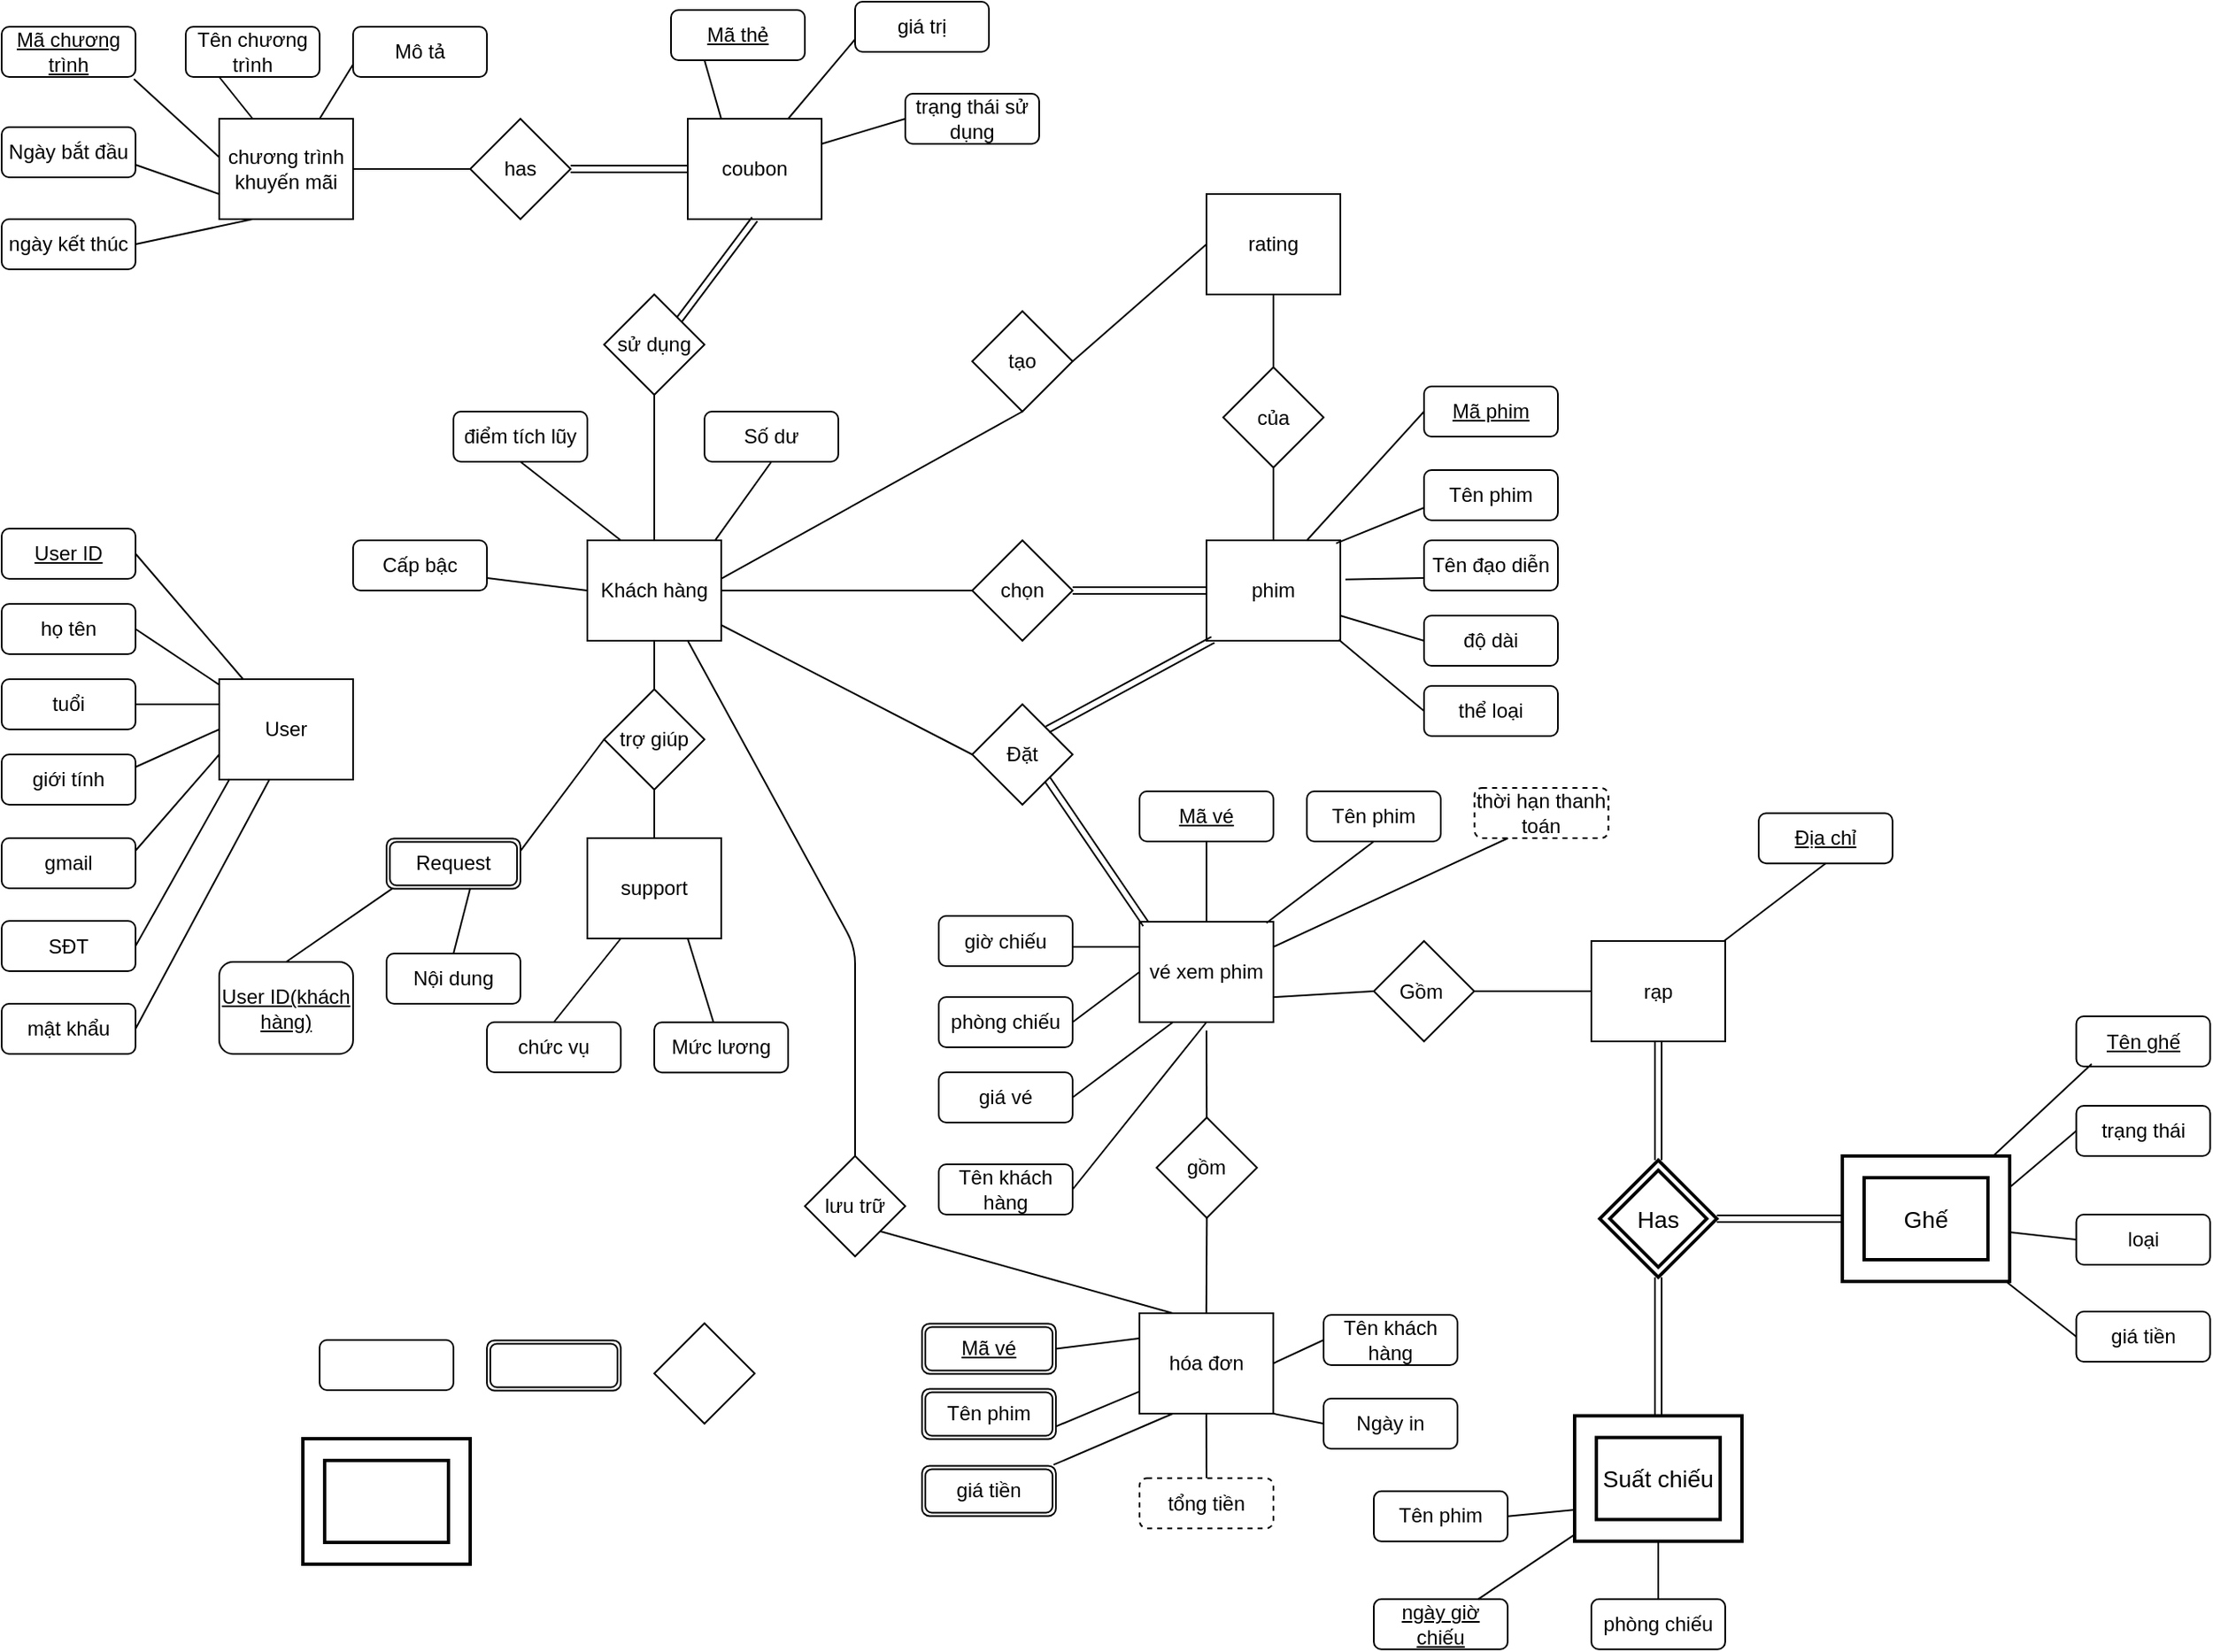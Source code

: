 <mxfile version="10.5.9" type="github"><diagram id="g4sxBqcRWe43IGn1MyrD" name="Page-1"><mxGraphModel dx="1837" dy="1751" grid="1" gridSize="10" guides="1" tooltips="1" connect="1" arrows="1" fold="1" page="1" pageScale="1" pageWidth="827" pageHeight="1169" math="0" shadow="0"><root><mxCell id="0"/><mxCell id="1" parent="0"/><mxCell id="ccv0h-gCw2f3THurjpPd-1" value="Khách hàng" style="rounded=0;whiteSpace=wrap;html=1;" vertex="1" parent="1"><mxGeometry x="190" y="137" width="80" height="60" as="geometry"/></mxCell><mxCell id="ccv0h-gCw2f3THurjpPd-2" value="vé xem phim" style="rounded=0;whiteSpace=wrap;html=1;" vertex="1" parent="1"><mxGeometry x="520" y="365" width="80" height="60" as="geometry"/></mxCell><mxCell id="ccv0h-gCw2f3THurjpPd-3" value="support" style="rounded=0;whiteSpace=wrap;html=1;" vertex="1" parent="1"><mxGeometry x="190" y="315" width="80" height="60" as="geometry"/></mxCell><mxCell id="ccv0h-gCw2f3THurjpPd-4" value="rạp" style="rounded=0;whiteSpace=wrap;html=1;" vertex="1" parent="1"><mxGeometry x="790" y="376.5" width="80" height="60" as="geometry"/></mxCell><mxCell id="ccv0h-gCw2f3THurjpPd-5" value="chương trình khuyến mãi" style="rounded=0;whiteSpace=wrap;html=1;" vertex="1" parent="1"><mxGeometry x="-30" y="-115" width="80" height="60" as="geometry"/></mxCell><mxCell id="ccv0h-gCw2f3THurjpPd-6" value="coubon" style="rounded=0;whiteSpace=wrap;html=1;" vertex="1" parent="1"><mxGeometry x="250" y="-115" width="80" height="60" as="geometry"/></mxCell><mxCell id="ccv0h-gCw2f3THurjpPd-7" value="User" style="rounded=0;whiteSpace=wrap;html=1;" vertex="1" parent="1"><mxGeometry x="-30" y="220" width="80" height="60" as="geometry"/></mxCell><mxCell id="ccv0h-gCw2f3THurjpPd-8" value="rating" style="rounded=0;whiteSpace=wrap;html=1;" vertex="1" parent="1"><mxGeometry x="560" y="-70" width="80" height="60" as="geometry"/></mxCell><mxCell id="ccv0h-gCw2f3THurjpPd-9" value="hóa đơn" style="rounded=0;whiteSpace=wrap;html=1;" vertex="1" parent="1"><mxGeometry x="519.9" y="599" width="80" height="60" as="geometry"/></mxCell><mxCell id="ccv0h-gCw2f3THurjpPd-10" value="phim" style="rounded=0;whiteSpace=wrap;html=1;" vertex="1" parent="1"><mxGeometry x="560" y="137" width="80" height="60" as="geometry"/></mxCell><mxCell id="ccv0h-gCw2f3THurjpPd-11" value="&lt;u&gt;User ID&lt;/u&gt;" style="rounded=1;whiteSpace=wrap;html=1;" vertex="1" parent="1"><mxGeometry x="-160" y="130" width="80" height="30" as="geometry"/></mxCell><mxCell id="ccv0h-gCw2f3THurjpPd-12" value="họ tên" style="rounded=1;whiteSpace=wrap;html=1;" vertex="1" parent="1"><mxGeometry x="-160" y="175" width="80" height="30" as="geometry"/></mxCell><mxCell id="ccv0h-gCw2f3THurjpPd-13" value="tuổi" style="rounded=1;whiteSpace=wrap;html=1;" vertex="1" parent="1"><mxGeometry x="-160" y="220" width="80" height="30" as="geometry"/></mxCell><mxCell id="ccv0h-gCw2f3THurjpPd-14" value="giới tính" style="rounded=1;whiteSpace=wrap;html=1;" vertex="1" parent="1"><mxGeometry x="-160" y="265" width="80" height="30" as="geometry"/></mxCell><mxCell id="ccv0h-gCw2f3THurjpPd-15" value="gmail" style="rounded=1;whiteSpace=wrap;html=1;" vertex="1" parent="1"><mxGeometry x="-160" y="315" width="80" height="30" as="geometry"/></mxCell><mxCell id="ccv0h-gCw2f3THurjpPd-16" value="SĐT" style="rounded=1;whiteSpace=wrap;html=1;" vertex="1" parent="1"><mxGeometry x="-160" y="364.5" width="80" height="30" as="geometry"/></mxCell><mxCell id="ccv0h-gCw2f3THurjpPd-17" value="mật khẩu" style="rounded=1;whiteSpace=wrap;html=1;" vertex="1" parent="1"><mxGeometry x="-160" y="414" width="80" height="30" as="geometry"/></mxCell><mxCell id="ccv0h-gCw2f3THurjpPd-18" value="Số dư" style="rounded=1;whiteSpace=wrap;html=1;" vertex="1" parent="1"><mxGeometry x="260" y="60" width="80" height="30" as="geometry"/></mxCell><mxCell id="ccv0h-gCw2f3THurjpPd-19" value="Cấp bậc" style="rounded=1;whiteSpace=wrap;html=1;" vertex="1" parent="1"><mxGeometry x="50" y="137" width="80" height="30" as="geometry"/></mxCell><mxCell id="ccv0h-gCw2f3THurjpPd-20" value="điểm tích lũy" style="rounded=1;whiteSpace=wrap;html=1;" vertex="1" parent="1"><mxGeometry x="110" y="60" width="80" height="30" as="geometry"/></mxCell><mxCell id="ccv0h-gCw2f3THurjpPd-21" value="" style="endArrow=none;html=1;exitX=1;exitY=0.5;exitDx=0;exitDy=0;" edge="1" parent="1" source="ccv0h-gCw2f3THurjpPd-11" target="ccv0h-gCw2f3THurjpPd-7"><mxGeometry width="50" height="50" relative="1" as="geometry"><mxPoint x="20" y="190" as="sourcePoint"/><mxPoint x="70" y="140" as="targetPoint"/></mxGeometry></mxCell><mxCell id="ccv0h-gCw2f3THurjpPd-22" value="" style="endArrow=none;html=1;exitX=1;exitY=0.5;exitDx=0;exitDy=0;" edge="1" parent="1" source="ccv0h-gCw2f3THurjpPd-12" target="ccv0h-gCw2f3THurjpPd-7"><mxGeometry width="50" height="50" relative="1" as="geometry"><mxPoint x="30" y="200" as="sourcePoint"/><mxPoint x="80" y="150" as="targetPoint"/></mxGeometry></mxCell><mxCell id="ccv0h-gCw2f3THurjpPd-23" value="" style="endArrow=none;html=1;exitX=1;exitY=0.5;exitDx=0;exitDy=0;entryX=0;entryY=0.25;entryDx=0;entryDy=0;" edge="1" parent="1" source="ccv0h-gCw2f3THurjpPd-13" target="ccv0h-gCw2f3THurjpPd-7"><mxGeometry width="50" height="50" relative="1" as="geometry"><mxPoint x="40" y="210" as="sourcePoint"/><mxPoint x="90" y="160" as="targetPoint"/></mxGeometry></mxCell><mxCell id="ccv0h-gCw2f3THurjpPd-24" value="" style="endArrow=none;html=1;exitX=1;exitY=0.25;exitDx=0;exitDy=0;entryX=0;entryY=0.5;entryDx=0;entryDy=0;" edge="1" parent="1" source="ccv0h-gCw2f3THurjpPd-14" target="ccv0h-gCw2f3THurjpPd-7"><mxGeometry width="50" height="50" relative="1" as="geometry"><mxPoint x="50" y="220" as="sourcePoint"/><mxPoint x="100" y="170" as="targetPoint"/></mxGeometry></mxCell><mxCell id="ccv0h-gCw2f3THurjpPd-27" value="" style="endArrow=none;html=1;exitX=1;exitY=0.25;exitDx=0;exitDy=0;entryX=0;entryY=0.75;entryDx=0;entryDy=0;" edge="1" parent="1" source="ccv0h-gCw2f3THurjpPd-15" target="ccv0h-gCw2f3THurjpPd-7"><mxGeometry width="50" height="50" relative="1" as="geometry"><mxPoint x="60" y="230" as="sourcePoint"/><mxPoint x="110" y="180" as="targetPoint"/></mxGeometry></mxCell><mxCell id="ccv0h-gCw2f3THurjpPd-28" value="" style="endArrow=none;html=1;exitX=1;exitY=0.5;exitDx=0;exitDy=0;entryX=0.078;entryY=0.993;entryDx=0;entryDy=0;entryPerimeter=0;" edge="1" parent="1" source="ccv0h-gCw2f3THurjpPd-16" target="ccv0h-gCw2f3THurjpPd-7"><mxGeometry width="50" height="50" relative="1" as="geometry"><mxPoint x="70" y="240" as="sourcePoint"/><mxPoint x="50" y="280" as="targetPoint"/><Array as="points"/></mxGeometry></mxCell><mxCell id="ccv0h-gCw2f3THurjpPd-29" value="" style="endArrow=none;html=1;exitX=1;exitY=0.5;exitDx=0;exitDy=0;entryX=0.375;entryY=1;entryDx=0;entryDy=0;entryPerimeter=0;" edge="1" parent="1" source="ccv0h-gCw2f3THurjpPd-17" target="ccv0h-gCw2f3THurjpPd-7"><mxGeometry width="50" height="50" relative="1" as="geometry"><mxPoint x="80" y="250" as="sourcePoint"/><mxPoint x="130" y="200" as="targetPoint"/></mxGeometry></mxCell><mxCell id="ccv0h-gCw2f3THurjpPd-33" value="" style="endArrow=none;html=1;exitX=0.5;exitY=1;exitDx=0;exitDy=0;entryX=0.25;entryY=0;entryDx=0;entryDy=0;" edge="1" parent="1" source="ccv0h-gCw2f3THurjpPd-20" target="ccv0h-gCw2f3THurjpPd-1"><mxGeometry width="50" height="50" relative="1" as="geometry"><mxPoint x="-90" y="620" as="sourcePoint"/><mxPoint x="260" y="130" as="targetPoint"/></mxGeometry></mxCell><mxCell id="ccv0h-gCw2f3THurjpPd-36" value="" style="endArrow=none;html=1;entryX=0.5;entryY=1;entryDx=0;entryDy=0;exitX=0.953;exitY=0.003;exitDx=0;exitDy=0;exitPerimeter=0;" edge="1" parent="1" source="ccv0h-gCw2f3THurjpPd-1" target="ccv0h-gCw2f3THurjpPd-18"><mxGeometry width="50" height="50" relative="1" as="geometry"><mxPoint x="320" y="135" as="sourcePoint"/><mxPoint x="-40" y="570" as="targetPoint"/></mxGeometry></mxCell><mxCell id="ccv0h-gCw2f3THurjpPd-37" value="" style="endArrow=none;html=1;entryX=1;entryY=0.75;entryDx=0;entryDy=0;exitX=0;exitY=0.5;exitDx=0;exitDy=0;" edge="1" parent="1" source="ccv0h-gCw2f3THurjpPd-1" target="ccv0h-gCw2f3THurjpPd-19"><mxGeometry width="50" height="50" relative="1" as="geometry"><mxPoint x="-90" y="620" as="sourcePoint"/><mxPoint x="-40" y="570" as="targetPoint"/></mxGeometry></mxCell><mxCell id="ccv0h-gCw2f3THurjpPd-38" value="" style="rounded=1;whiteSpace=wrap;html=1;" vertex="1" parent="1"><mxGeometry x="30" y="615" width="80" height="30" as="geometry"/></mxCell><mxCell id="ccv0h-gCw2f3THurjpPd-39" value="chức vụ" style="rounded=1;whiteSpace=wrap;html=1;" vertex="1" parent="1"><mxGeometry x="130" y="425" width="80" height="30" as="geometry"/></mxCell><mxCell id="ccv0h-gCw2f3THurjpPd-40" value="" style="endArrow=none;html=1;exitX=0.5;exitY=0;exitDx=0;exitDy=0;entryX=0.25;entryY=1;entryDx=0;entryDy=0;" edge="1" parent="1" source="ccv0h-gCw2f3THurjpPd-39" target="ccv0h-gCw2f3THurjpPd-3"><mxGeometry width="50" height="50" relative="1" as="geometry"><mxPoint x="200" y="420" as="sourcePoint"/><mxPoint x="250" y="370" as="targetPoint"/></mxGeometry></mxCell><mxCell id="ccv0h-gCw2f3THurjpPd-41" value="trợ giúp" style="rhombus;whiteSpace=wrap;html=1;" vertex="1" parent="1"><mxGeometry x="200" y="226" width="60" height="60" as="geometry"/></mxCell><mxCell id="ccv0h-gCw2f3THurjpPd-43" value="" style="endArrow=none;html=1;exitX=0.5;exitY=0;exitDx=0;exitDy=0;entryX=0.5;entryY=1;entryDx=0;entryDy=0;" edge="1" parent="1" source="ccv0h-gCw2f3THurjpPd-41" target="ccv0h-gCw2f3THurjpPd-1"><mxGeometry width="50" height="50" relative="1" as="geometry"><mxPoint x="260" y="250" as="sourcePoint"/><mxPoint x="310" y="200" as="targetPoint"/></mxGeometry></mxCell><mxCell id="ccv0h-gCw2f3THurjpPd-44" value="" style="endArrow=none;html=1;exitX=0.5;exitY=0;exitDx=0;exitDy=0;entryX=0.5;entryY=1;entryDx=0;entryDy=0;" edge="1" parent="1" source="ccv0h-gCw2f3THurjpPd-3" target="ccv0h-gCw2f3THurjpPd-41"><mxGeometry width="50" height="50" relative="1" as="geometry"><mxPoint x="320" y="300" as="sourcePoint"/><mxPoint x="370" y="250" as="targetPoint"/></mxGeometry></mxCell><mxCell id="ccv0h-gCw2f3THurjpPd-45" value="" style="rhombus;whiteSpace=wrap;html=1;" vertex="1" parent="1"><mxGeometry x="230" y="605" width="60" height="60" as="geometry"/></mxCell><mxCell id="ccv0h-gCw2f3THurjpPd-46" value="sử dụng" style="rhombus;whiteSpace=wrap;html=1;" vertex="1" parent="1"><mxGeometry x="200" y="-10" width="60" height="60" as="geometry"/></mxCell><mxCell id="ccv0h-gCw2f3THurjpPd-47" value="" style="endArrow=none;html=1;entryX=0.5;entryY=1;entryDx=0;entryDy=0;exitX=0.5;exitY=0;exitDx=0;exitDy=0;" edge="1" parent="1" source="ccv0h-gCw2f3THurjpPd-1" target="ccv0h-gCw2f3THurjpPd-46"><mxGeometry width="50" height="50" relative="1" as="geometry"><mxPoint x="270" y="100" as="sourcePoint"/><mxPoint x="320" y="50" as="targetPoint"/></mxGeometry></mxCell><mxCell id="ccv0h-gCw2f3THurjpPd-48" value="" style="shape=link;html=1;exitX=1;exitY=0;exitDx=0;exitDy=0;entryX=0.5;entryY=1;entryDx=0;entryDy=0;" edge="1" parent="1" source="ccv0h-gCw2f3THurjpPd-46" target="ccv0h-gCw2f3THurjpPd-6"><mxGeometry width="50" height="50" relative="1" as="geometry"><mxPoint x="360" as="sourcePoint"/><mxPoint x="410" y="-50" as="targetPoint"/></mxGeometry></mxCell><mxCell id="ccv0h-gCw2f3THurjpPd-49" value="has" style="rhombus;whiteSpace=wrap;html=1;" vertex="1" parent="1"><mxGeometry x="120" y="-115" width="60" height="60" as="geometry"/></mxCell><mxCell id="ccv0h-gCw2f3THurjpPd-50" value="" style="endArrow=none;html=1;entryX=0;entryY=0.5;entryDx=0;entryDy=0;exitX=1;exitY=0.5;exitDx=0;exitDy=0;" edge="1" parent="1" source="ccv0h-gCw2f3THurjpPd-5" target="ccv0h-gCw2f3THurjpPd-49"><mxGeometry width="50" height="50" relative="1" as="geometry"><mxPoint x="50" y="-60" as="sourcePoint"/><mxPoint x="100" y="-110" as="targetPoint"/></mxGeometry></mxCell><mxCell id="ccv0h-gCw2f3THurjpPd-51" value="" style="shape=link;html=1;exitX=1;exitY=0.5;exitDx=0;exitDy=0;entryX=0;entryY=0.5;entryDx=0;entryDy=0;" edge="1" parent="1" source="ccv0h-gCw2f3THurjpPd-49" target="ccv0h-gCw2f3THurjpPd-6"><mxGeometry width="50" height="50" relative="1" as="geometry"><mxPoint x="200" y="-70" as="sourcePoint"/><mxPoint x="250" y="-120" as="targetPoint"/></mxGeometry></mxCell><mxCell id="ccv0h-gCw2f3THurjpPd-52" value="chọn" style="rhombus;whiteSpace=wrap;html=1;" vertex="1" parent="1"><mxGeometry x="420" y="137" width="60" height="60" as="geometry"/></mxCell><mxCell id="ccv0h-gCw2f3THurjpPd-53" value="" style="endArrow=none;html=1;exitX=1;exitY=0.5;exitDx=0;exitDy=0;entryX=0;entryY=0.5;entryDx=0;entryDy=0;" edge="1" parent="1" source="ccv0h-gCw2f3THurjpPd-1" target="ccv0h-gCw2f3THurjpPd-52"><mxGeometry width="50" height="50" relative="1" as="geometry"><mxPoint x="370" y="200" as="sourcePoint"/><mxPoint x="420" y="150" as="targetPoint"/></mxGeometry></mxCell><mxCell id="ccv0h-gCw2f3THurjpPd-56" value="" style="shape=link;html=1;entryX=0;entryY=0.5;entryDx=0;entryDy=0;exitX=1;exitY=0.5;exitDx=0;exitDy=0;" edge="1" parent="1" source="ccv0h-gCw2f3THurjpPd-52" target="ccv0h-gCw2f3THurjpPd-10"><mxGeometry width="50" height="50" relative="1" as="geometry"><mxPoint x="460" y="200" as="sourcePoint"/><mxPoint x="510" y="150" as="targetPoint"/></mxGeometry></mxCell><mxCell id="ccv0h-gCw2f3THurjpPd-57" value="của" style="rhombus;whiteSpace=wrap;html=1;" vertex="1" parent="1"><mxGeometry x="570" y="33.5" width="60" height="60" as="geometry"/></mxCell><mxCell id="ccv0h-gCw2f3THurjpPd-58" value="" style="endArrow=none;html=1;entryX=0.5;entryY=1;entryDx=0;entryDy=0;exitX=0.5;exitY=0;exitDx=0;exitDy=0;" edge="1" parent="1" source="ccv0h-gCw2f3THurjpPd-10" target="ccv0h-gCw2f3THurjpPd-57"><mxGeometry width="50" height="50" relative="1" as="geometry"><mxPoint x="590" y="150" as="sourcePoint"/><mxPoint x="640" y="100" as="targetPoint"/></mxGeometry></mxCell><mxCell id="ccv0h-gCw2f3THurjpPd-59" value="" style="endArrow=none;html=1;exitX=0.5;exitY=0;exitDx=0;exitDy=0;" edge="1" parent="1" source="ccv0h-gCw2f3THurjpPd-57"><mxGeometry width="50" height="50" relative="1" as="geometry"><mxPoint x="480" y="10" as="sourcePoint"/><mxPoint x="600" y="-10" as="targetPoint"/></mxGeometry></mxCell><mxCell id="ccv0h-gCw2f3THurjpPd-60" value="tạo" style="rhombus;whiteSpace=wrap;html=1;" vertex="1" parent="1"><mxGeometry x="420" width="60" height="60" as="geometry"/></mxCell><mxCell id="ccv0h-gCw2f3THurjpPd-61" value="" style="endArrow=none;html=1;exitX=1;exitY=0.383;exitDx=0;exitDy=0;exitPerimeter=0;entryX=0.5;entryY=1;entryDx=0;entryDy=0;" edge="1" parent="1" source="ccv0h-gCw2f3THurjpPd-1" target="ccv0h-gCw2f3THurjpPd-60"><mxGeometry width="50" height="50" relative="1" as="geometry"><mxPoint x="330" y="110" as="sourcePoint"/><mxPoint x="380" y="60" as="targetPoint"/></mxGeometry></mxCell><mxCell id="ccv0h-gCw2f3THurjpPd-62" value="" style="endArrow=none;html=1;exitX=1;exitY=0.5;exitDx=0;exitDy=0;entryX=0;entryY=0.5;entryDx=0;entryDy=0;" edge="1" parent="1" source="ccv0h-gCw2f3THurjpPd-60" target="ccv0h-gCw2f3THurjpPd-8"><mxGeometry width="50" height="50" relative="1" as="geometry"><mxPoint x="470" y="-40" as="sourcePoint"/><mxPoint x="520" y="-90" as="targetPoint"/></mxGeometry></mxCell><mxCell id="ccv0h-gCw2f3THurjpPd-63" value="" style="endArrow=none;html=1;entryX=0;entryY=0.5;entryDx=0;entryDy=0;exitX=1;exitY=0.25;exitDx=0;exitDy=0;" edge="1" parent="1" source="ccv0h-gCw2f3THurjpPd-83" target="ccv0h-gCw2f3THurjpPd-41"><mxGeometry width="50" height="50" relative="1" as="geometry"><mxPoint x="210" y="300" as="sourcePoint"/><mxPoint x="270" y="254" as="targetPoint"/></mxGeometry></mxCell><mxCell id="ccv0h-gCw2f3THurjpPd-65" value="" style="shape=ext;strokeWidth=2;margin=10;double=1;whiteSpace=wrap;html=1;align=center;fontSize=14;" vertex="1" parent="1"><mxGeometry x="20" y="674" width="100" height="75" as="geometry"/></mxCell><mxCell id="ccv0h-gCw2f3THurjpPd-66" value="Đặt" style="rhombus;whiteSpace=wrap;html=1;" vertex="1" parent="1"><mxGeometry x="420" y="235" width="60" height="60" as="geometry"/></mxCell><mxCell id="ccv0h-gCw2f3THurjpPd-69" value="" style="endArrow=none;html=1;exitX=0;exitY=0.5;exitDx=0;exitDy=0;" edge="1" parent="1" source="ccv0h-gCw2f3THurjpPd-66" target="ccv0h-gCw2f3THurjpPd-1"><mxGeometry width="50" height="50" relative="1" as="geometry"><mxPoint x="350" y="260" as="sourcePoint"/><mxPoint x="330" y="200" as="targetPoint"/></mxGeometry></mxCell><mxCell id="ccv0h-gCw2f3THurjpPd-72" value="" style="shape=link;html=1;entryX=0.048;entryY=0.99;entryDx=0;entryDy=0;entryPerimeter=0;exitX=1;exitY=0;exitDx=0;exitDy=0;" edge="1" parent="1" source="ccv0h-gCw2f3THurjpPd-66" target="ccv0h-gCw2f3THurjpPd-10"><mxGeometry width="50" height="50" relative="1" as="geometry"><mxPoint x="480" y="250" as="sourcePoint"/><mxPoint x="530" y="200" as="targetPoint"/></mxGeometry></mxCell><mxCell id="ccv0h-gCw2f3THurjpPd-73" value="" style="shape=link;html=1;exitX=0.048;exitY=0.025;exitDx=0;exitDy=0;entryX=1;entryY=1;entryDx=0;entryDy=0;exitPerimeter=0;" edge="1" parent="1" source="ccv0h-gCw2f3THurjpPd-2" target="ccv0h-gCw2f3THurjpPd-66"><mxGeometry width="50" height="50" relative="1" as="geometry"><mxPoint x="550" y="300" as="sourcePoint"/><mxPoint x="600" y="250" as="targetPoint"/></mxGeometry></mxCell><mxCell id="ccv0h-gCw2f3THurjpPd-83" value="Request" style="shape=ext;double=1;rounded=1;whiteSpace=wrap;html=1;strokeWidth=1;perimeterSpacing=0;fillColor=none;" vertex="1" parent="1"><mxGeometry x="70" y="315.2" width="80" height="30" as="geometry"/></mxCell><mxCell id="ccv0h-gCw2f3THurjpPd-85" value="Mức lương" style="rounded=1;whiteSpace=wrap;html=1;" vertex="1" parent="1"><mxGeometry x="230" y="425.1" width="80" height="30" as="geometry"/></mxCell><mxCell id="ccv0h-gCw2f3THurjpPd-86" value="" style="endArrow=none;html=1;entryX=0.75;entryY=1;entryDx=0;entryDy=0;" edge="1" parent="1" source="ccv0h-gCw2f3THurjpPd-85" target="ccv0h-gCw2f3THurjpPd-3"><mxGeometry width="50" height="50" relative="1" as="geometry"><mxPoint x="320" y="420" as="sourcePoint"/><mxPoint x="380" y="360" as="targetPoint"/></mxGeometry></mxCell><mxCell id="ccv0h-gCw2f3THurjpPd-87" value="Tên phim" style="rounded=1;whiteSpace=wrap;html=1;" vertex="1" parent="1"><mxGeometry x="690" y="95" width="80" height="30" as="geometry"/></mxCell><mxCell id="ccv0h-gCw2f3THurjpPd-88" value="Nội dung" style="rounded=1;whiteSpace=wrap;html=1;" vertex="1" parent="1"><mxGeometry x="70" y="384" width="80" height="30" as="geometry"/></mxCell><mxCell id="ccv0h-gCw2f3THurjpPd-89" value="&lt;u&gt;User ID(khách hàng)&lt;/u&gt;" style="rounded=1;whiteSpace=wrap;html=1;" vertex="1" parent="1"><mxGeometry x="-30" y="389" width="80" height="55" as="geometry"/></mxCell><mxCell id="ccv0h-gCw2f3THurjpPd-90" value="" style="endArrow=none;html=1;entryX=0.042;entryY=1;entryDx=0;entryDy=0;exitX=0.5;exitY=0;exitDx=0;exitDy=0;entryPerimeter=0;" edge="1" parent="1" source="ccv0h-gCw2f3THurjpPd-89" target="ccv0h-gCw2f3THurjpPd-83"><mxGeometry width="50" height="50" relative="1" as="geometry"><mxPoint x="-100" y="620" as="sourcePoint"/><mxPoint x="-50" y="570" as="targetPoint"/></mxGeometry></mxCell><mxCell id="ccv0h-gCw2f3THurjpPd-91" value="" style="endArrow=none;html=1;entryX=0.625;entryY=0.993;entryDx=0;entryDy=0;entryPerimeter=0;exitX=0.5;exitY=0;exitDx=0;exitDy=0;" edge="1" parent="1" source="ccv0h-gCw2f3THurjpPd-88" target="ccv0h-gCw2f3THurjpPd-83"><mxGeometry width="50" height="50" relative="1" as="geometry"><mxPoint x="130" y="420" as="sourcePoint"/><mxPoint x="130" y="420" as="targetPoint"/></mxGeometry></mxCell><mxCell id="ccv0h-gCw2f3THurjpPd-92" value="&lt;u&gt;Mã vé&lt;/u&gt;" style="rounded=1;whiteSpace=wrap;html=1;" vertex="1" parent="1"><mxGeometry x="520" y="287" width="80" height="30" as="geometry"/></mxCell><mxCell id="ccv0h-gCw2f3THurjpPd-93" value="thể loại" style="rounded=1;whiteSpace=wrap;html=1;" vertex="1" parent="1"><mxGeometry x="690" y="224" width="80" height="30" as="geometry"/></mxCell><mxCell id="ccv0h-gCw2f3THurjpPd-94" value="&lt;u&gt;Mã phim&lt;/u&gt;" style="rounded=1;whiteSpace=wrap;html=1;" vertex="1" parent="1"><mxGeometry x="690" y="45" width="80" height="30" as="geometry"/></mxCell><mxCell id="ccv0h-gCw2f3THurjpPd-95" value="Tên đạo diễn" style="rounded=1;whiteSpace=wrap;html=1;" vertex="1" parent="1"><mxGeometry x="690" y="137" width="80" height="30" as="geometry"/></mxCell><mxCell id="ccv0h-gCw2f3THurjpPd-96" value="độ dài" style="rounded=1;whiteSpace=wrap;html=1;" vertex="1" parent="1"><mxGeometry x="690" y="182" width="80" height="30" as="geometry"/></mxCell><mxCell id="ccv0h-gCw2f3THurjpPd-99" value="" style="endArrow=none;html=1;entryX=0;entryY=0.5;entryDx=0;entryDy=0;exitX=0.75;exitY=0;exitDx=0;exitDy=0;" edge="1" parent="1" source="ccv0h-gCw2f3THurjpPd-10" target="ccv0h-gCw2f3THurjpPd-94"><mxGeometry width="50" height="50" relative="1" as="geometry"><mxPoint x="630" y="130" as="sourcePoint"/><mxPoint x="680" y="80" as="targetPoint"/></mxGeometry></mxCell><mxCell id="ccv0h-gCw2f3THurjpPd-100" value="" style="endArrow=none;html=1;entryX=0;entryY=0.75;entryDx=0;entryDy=0;exitX=0.968;exitY=0.03;exitDx=0;exitDy=0;exitPerimeter=0;" edge="1" parent="1" source="ccv0h-gCw2f3THurjpPd-10" target="ccv0h-gCw2f3THurjpPd-87"><mxGeometry width="50" height="50" relative="1" as="geometry"><mxPoint x="640" y="60" as="sourcePoint"/><mxPoint x="690" y="10" as="targetPoint"/></mxGeometry></mxCell><mxCell id="ccv0h-gCw2f3THurjpPd-101" value="" style="endArrow=none;html=1;entryX=0;entryY=0.75;entryDx=0;entryDy=0;exitX=1.038;exitY=0.39;exitDx=0;exitDy=0;exitPerimeter=0;" edge="1" parent="1" source="ccv0h-gCw2f3THurjpPd-10" target="ccv0h-gCw2f3THurjpPd-95"><mxGeometry width="50" height="50" relative="1" as="geometry"><mxPoint x="500" y="140" as="sourcePoint"/><mxPoint x="550" y="90" as="targetPoint"/></mxGeometry></mxCell><mxCell id="ccv0h-gCw2f3THurjpPd-102" value="" style="endArrow=none;html=1;entryX=0;entryY=0.5;entryDx=0;entryDy=0;exitX=1;exitY=0.75;exitDx=0;exitDy=0;" edge="1" parent="1" source="ccv0h-gCw2f3THurjpPd-10" target="ccv0h-gCw2f3THurjpPd-96"><mxGeometry width="50" height="50" relative="1" as="geometry"><mxPoint x="560" y="270" as="sourcePoint"/><mxPoint x="610" y="220" as="targetPoint"/></mxGeometry></mxCell><mxCell id="ccv0h-gCw2f3THurjpPd-103" value="" style="endArrow=none;html=1;entryX=0;entryY=0.5;entryDx=0;entryDy=0;exitX=0.988;exitY=0.99;exitDx=0;exitDy=0;exitPerimeter=0;" edge="1" parent="1" source="ccv0h-gCw2f3THurjpPd-10" target="ccv0h-gCw2f3THurjpPd-93"><mxGeometry width="50" height="50" relative="1" as="geometry"><mxPoint x="540" y="300" as="sourcePoint"/><mxPoint x="590" y="250" as="targetPoint"/></mxGeometry></mxCell><mxCell id="ccv0h-gCw2f3THurjpPd-104" value="giá vé" style="rounded=1;whiteSpace=wrap;html=1;" vertex="1" parent="1"><mxGeometry x="400" y="455" width="80" height="30" as="geometry"/></mxCell><mxCell id="ccv0h-gCw2f3THurjpPd-105" value="phòng chiếu" style="rounded=1;whiteSpace=wrap;html=1;" vertex="1" parent="1"><mxGeometry x="400" y="410" width="80" height="30" as="geometry"/></mxCell><mxCell id="ccv0h-gCw2f3THurjpPd-106" value="giờ chiếu" style="rounded=1;whiteSpace=wrap;html=1;" vertex="1" parent="1"><mxGeometry x="400" y="361.5" width="80" height="30" as="geometry"/></mxCell><mxCell id="ccv0h-gCw2f3THurjpPd-108" value="Tên phim" style="rounded=1;whiteSpace=wrap;html=1;" vertex="1" parent="1"><mxGeometry x="620" y="287" width="80" height="30" as="geometry"/></mxCell><mxCell id="ccv0h-gCw2f3THurjpPd-110" value="" style="endArrow=none;html=1;entryX=0.5;entryY=1;entryDx=0;entryDy=0;exitX=0.5;exitY=0;exitDx=0;exitDy=0;" edge="1" parent="1" source="ccv0h-gCw2f3THurjpPd-2" target="ccv0h-gCw2f3THurjpPd-92"><mxGeometry width="50" height="50" relative="1" as="geometry"><mxPoint x="610" y="410" as="sourcePoint"/><mxPoint x="660" y="360" as="targetPoint"/></mxGeometry></mxCell><mxCell id="ccv0h-gCw2f3THurjpPd-111" value="" style="endArrow=none;html=1;entryX=0.5;entryY=1;entryDx=0;entryDy=0;exitX=0.948;exitY=0.012;exitDx=0;exitDy=0;exitPerimeter=0;" edge="1" parent="1" source="ccv0h-gCw2f3THurjpPd-2" target="ccv0h-gCw2f3THurjpPd-108"><mxGeometry width="50" height="50" relative="1" as="geometry"><mxPoint x="640" y="420" as="sourcePoint"/><mxPoint x="690" y="370" as="targetPoint"/></mxGeometry></mxCell><mxCell id="ccv0h-gCw2f3THurjpPd-112" value="" style="endArrow=none;html=1;entryX=0;entryY=0.25;entryDx=0;entryDy=0;" edge="1" parent="1" target="ccv0h-gCw2f3THurjpPd-2"><mxGeometry width="50" height="50" relative="1" as="geometry"><mxPoint x="480" y="380" as="sourcePoint"/><mxPoint x="440" y="310" as="targetPoint"/></mxGeometry></mxCell><mxCell id="ccv0h-gCw2f3THurjpPd-113" value="" style="endArrow=none;html=1;entryX=0;entryY=0.5;entryDx=0;entryDy=0;exitX=1;exitY=0.5;exitDx=0;exitDy=0;" edge="1" parent="1" source="ccv0h-gCw2f3THurjpPd-105" target="ccv0h-gCw2f3THurjpPd-2"><mxGeometry width="50" height="50" relative="1" as="geometry"><mxPoint x="360" y="570" as="sourcePoint"/><mxPoint x="410" y="520" as="targetPoint"/></mxGeometry></mxCell><mxCell id="ccv0h-gCw2f3THurjpPd-115" value="" style="endArrow=none;html=1;entryX=0.25;entryY=1;entryDx=0;entryDy=0;exitX=1;exitY=0.5;exitDx=0;exitDy=0;" edge="1" parent="1" source="ccv0h-gCw2f3THurjpPd-104" target="ccv0h-gCw2f3THurjpPd-2"><mxGeometry width="50" height="50" relative="1" as="geometry"><mxPoint x="510" y="560" as="sourcePoint"/><mxPoint x="560" y="510" as="targetPoint"/></mxGeometry></mxCell><mxCell id="ccv0h-gCw2f3THurjpPd-116" value="Tên khách hàng" style="rounded=1;whiteSpace=wrap;html=1;" vertex="1" parent="1"><mxGeometry x="400" y="510" width="80" height="30" as="geometry"/></mxCell><mxCell id="ccv0h-gCw2f3THurjpPd-117" value="tổng tiền" style="rounded=1;whiteSpace=wrap;html=1;dashed=1;" vertex="1" parent="1"><mxGeometry x="520" y="697.6" width="80" height="30" as="geometry"/></mxCell><mxCell id="ccv0h-gCw2f3THurjpPd-118" value="" style="endArrow=none;html=1;entryX=0.5;entryY=1;entryDx=0;entryDy=0;exitX=1;exitY=0.5;exitDx=0;exitDy=0;" edge="1" parent="1" source="ccv0h-gCw2f3THurjpPd-116" target="ccv0h-gCw2f3THurjpPd-2"><mxGeometry width="50" height="50" relative="1" as="geometry"><mxPoint x="520" y="540" as="sourcePoint"/><mxPoint x="570" y="490" as="targetPoint"/></mxGeometry></mxCell><mxCell id="ccv0h-gCw2f3THurjpPd-119" value="" style="shape=ext;double=1;rounded=1;whiteSpace=wrap;html=1;strokeWidth=1;perimeterSpacing=0;fillColor=none;" vertex="1" parent="1"><mxGeometry x="130" y="615.2" width="80" height="30" as="geometry"/></mxCell><mxCell id="ccv0h-gCw2f3THurjpPd-120" value="&lt;u&gt;Mã vé&lt;/u&gt;" style="shape=ext;double=1;rounded=1;whiteSpace=wrap;html=1;strokeWidth=1;perimeterSpacing=0;fillColor=none;" vertex="1" parent="1"><mxGeometry x="390" y="605.2" width="80" height="30" as="geometry"/></mxCell><mxCell id="ccv0h-gCw2f3THurjpPd-121" value="" style="endArrow=none;html=1;entryX=0.5;entryY=1;entryDx=0;entryDy=0;exitX=0.5;exitY=0;exitDx=0;exitDy=0;" edge="1" parent="1" source="ccv0h-gCw2f3THurjpPd-117" target="ccv0h-gCw2f3THurjpPd-9"><mxGeometry width="50" height="50" relative="1" as="geometry"><mxPoint x="560" y="660" as="sourcePoint"/><mxPoint x="480" y="560" as="targetPoint"/></mxGeometry></mxCell><mxCell id="ccv0h-gCw2f3THurjpPd-122" value="" style="endArrow=none;html=1;entryX=0;entryY=0.25;entryDx=0;entryDy=0;exitX=1;exitY=0.5;exitDx=0;exitDy=0;" edge="1" parent="1" source="ccv0h-gCw2f3THurjpPd-120" target="ccv0h-gCw2f3THurjpPd-9"><mxGeometry width="50" height="50" relative="1" as="geometry"><mxPoint x="520" y="560" as="sourcePoint"/><mxPoint x="570" y="510" as="targetPoint"/></mxGeometry></mxCell><mxCell id="ccv0h-gCw2f3THurjpPd-123" value="Tên phim" style="shape=ext;double=1;rounded=1;whiteSpace=wrap;html=1;strokeWidth=1;perimeterSpacing=0;fillColor=none;" vertex="1" parent="1"><mxGeometry x="390" y="644.2" width="80" height="30" as="geometry"/></mxCell><mxCell id="ccv0h-gCw2f3THurjpPd-124" value="giá tiền" style="shape=ext;double=1;rounded=1;whiteSpace=wrap;html=1;strokeWidth=1;perimeterSpacing=0;fillColor=none;" vertex="1" parent="1"><mxGeometry x="390" y="690.2" width="80" height="30" as="geometry"/></mxCell><mxCell id="ccv0h-gCw2f3THurjpPd-125" value="Tên khách hàng" style="rounded=1;whiteSpace=wrap;html=1;" vertex="1" parent="1"><mxGeometry x="630" y="600" width="80" height="30" as="geometry"/></mxCell><mxCell id="ccv0h-gCw2f3THurjpPd-127" value="" style="endArrow=none;html=1;exitX=0.983;exitY=-0.02;exitDx=0;exitDy=0;exitPerimeter=0;entryX=0.25;entryY=1;entryDx=0;entryDy=0;" edge="1" parent="1" source="ccv0h-gCw2f3THurjpPd-124" target="ccv0h-gCw2f3THurjpPd-9"><mxGeometry width="50" height="50" relative="1" as="geometry"><mxPoint x="260" y="580" as="sourcePoint"/><mxPoint x="310" y="530" as="targetPoint"/></mxGeometry></mxCell><mxCell id="ccv0h-gCw2f3THurjpPd-128" value="" style="endArrow=none;html=1;exitX=1;exitY=0.75;exitDx=0;exitDy=0;" edge="1" parent="1" source="ccv0h-gCw2f3THurjpPd-123" target="ccv0h-gCw2f3THurjpPd-9"><mxGeometry width="50" height="50" relative="1" as="geometry"><mxPoint x="150" y="620" as="sourcePoint"/><mxPoint x="200" y="570" as="targetPoint"/></mxGeometry></mxCell><mxCell id="ccv0h-gCw2f3THurjpPd-129" value="" style="endArrow=none;html=1;entryX=0;entryY=0.5;entryDx=0;entryDy=0;exitX=1;exitY=0.5;exitDx=0;exitDy=0;" edge="1" parent="1" source="ccv0h-gCw2f3THurjpPd-9" target="ccv0h-gCw2f3THurjpPd-125"><mxGeometry width="50" height="50" relative="1" as="geometry"><mxPoint x="230" y="600" as="sourcePoint"/><mxPoint x="280" y="550" as="targetPoint"/></mxGeometry></mxCell><mxCell id="ccv0h-gCw2f3THurjpPd-130" value="Ngày in" style="rounded=1;whiteSpace=wrap;html=1;" vertex="1" parent="1"><mxGeometry x="630" y="650" width="80" height="30" as="geometry"/></mxCell><mxCell id="ccv0h-gCw2f3THurjpPd-131" value="" style="endArrow=none;html=1;entryX=0;entryY=0.5;entryDx=0;entryDy=0;exitX=1.001;exitY=1;exitDx=0;exitDy=0;exitPerimeter=0;" edge="1" parent="1" source="ccv0h-gCw2f3THurjpPd-9" target="ccv0h-gCw2f3THurjpPd-130"><mxGeometry width="50" height="50" relative="1" as="geometry"><mxPoint x="590" y="650" as="sourcePoint"/><mxPoint x="640" y="600" as="targetPoint"/></mxGeometry></mxCell><mxCell id="ccv0h-gCw2f3THurjpPd-132" value="Gồm&amp;nbsp;" style="rhombus;whiteSpace=wrap;html=1;" vertex="1" parent="1"><mxGeometry x="660" y="376.5" width="60" height="60" as="geometry"/></mxCell><mxCell id="ccv0h-gCw2f3THurjpPd-133" value="" style="endArrow=none;html=1;entryX=0;entryY=0.5;entryDx=0;entryDy=0;exitX=1;exitY=0.75;exitDx=0;exitDy=0;" edge="1" parent="1" source="ccv0h-gCw2f3THurjpPd-2" target="ccv0h-gCw2f3THurjpPd-132"><mxGeometry width="50" height="50" relative="1" as="geometry"><mxPoint x="600" y="500" as="sourcePoint"/><mxPoint x="650" y="450" as="targetPoint"/></mxGeometry></mxCell><mxCell id="ccv0h-gCw2f3THurjpPd-134" value="" style="endArrow=none;html=1;exitX=1;exitY=0.5;exitDx=0;exitDy=0;" edge="1" parent="1" source="ccv0h-gCw2f3THurjpPd-132" target="ccv0h-gCw2f3THurjpPd-4"><mxGeometry width="50" height="50" relative="1" as="geometry"><mxPoint x="590" y="500" as="sourcePoint"/><mxPoint x="640" y="450" as="targetPoint"/></mxGeometry></mxCell><mxCell id="ccv0h-gCw2f3THurjpPd-135" value="Has" style="shape=rhombus;double=1;strokeWidth=2;fontSize=17;perimeter=rhombusPerimeter;whiteSpace=wrap;html=1;align=center;fontSize=14;fillColor=none;" vertex="1" parent="1"><mxGeometry x="795" y="507.5" width="70" height="70" as="geometry"/></mxCell><mxCell id="ccv0h-gCw2f3THurjpPd-138" value="Suất chiếu" style="shape=ext;strokeWidth=2;margin=10;double=1;whiteSpace=wrap;html=1;align=center;fontSize=14;" vertex="1" parent="1"><mxGeometry x="780" y="660.3" width="100" height="75" as="geometry"/></mxCell><mxCell id="ccv0h-gCw2f3THurjpPd-139" value="Ghế" style="shape=ext;strokeWidth=2;margin=10;double=1;whiteSpace=wrap;html=1;align=center;fontSize=14;" vertex="1" parent="1"><mxGeometry x="940" y="505" width="100" height="75" as="geometry"/></mxCell><mxCell id="ccv0h-gCw2f3THurjpPd-141" value="" style="shape=link;html=1;exitX=0.5;exitY=0;exitDx=0;exitDy=0;entryX=0.5;entryY=1;entryDx=0;entryDy=0;" edge="1" parent="1" source="ccv0h-gCw2f3THurjpPd-135" target="ccv0h-gCw2f3THurjpPd-4"><mxGeometry width="50" height="50" relative="1" as="geometry"><mxPoint x="930" y="480" as="sourcePoint"/><mxPoint x="980" y="430" as="targetPoint"/></mxGeometry></mxCell><mxCell id="ccv0h-gCw2f3THurjpPd-142" value="" style="shape=link;html=1;entryX=0.5;entryY=1;entryDx=0;entryDy=0;exitX=0.5;exitY=0;exitDx=0;exitDy=0;" edge="1" parent="1" source="ccv0h-gCw2f3THurjpPd-138" target="ccv0h-gCw2f3THurjpPd-135"><mxGeometry width="50" height="50" relative="1" as="geometry"><mxPoint x="710" y="610" as="sourcePoint"/><mxPoint x="760" y="560" as="targetPoint"/></mxGeometry></mxCell><mxCell id="ccv0h-gCw2f3THurjpPd-143" value="" style="shape=link;html=1;exitX=1;exitY=0.5;exitDx=0;exitDy=0;entryX=0;entryY=0.5;entryDx=0;entryDy=0;" edge="1" parent="1" source="ccv0h-gCw2f3THurjpPd-135" target="ccv0h-gCw2f3THurjpPd-139"><mxGeometry width="50" height="50" relative="1" as="geometry"><mxPoint x="940" y="500" as="sourcePoint"/><mxPoint x="990" y="450" as="targetPoint"/></mxGeometry></mxCell><mxCell id="ccv0h-gCw2f3THurjpPd-144" value="&lt;span&gt;Tên ghế&lt;/span&gt;" style="rounded=1;whiteSpace=wrap;html=1;fontStyle=4;text-decoration-style=dashed" vertex="1" parent="1"><mxGeometry x="1079.8" y="421.5" width="80" height="30" as="geometry"/></mxCell><mxCell id="ccv0h-gCw2f3THurjpPd-145" value="trạng thái" style="rounded=1;whiteSpace=wrap;html=1;" vertex="1" parent="1"><mxGeometry x="1079.8" y="475" width="80" height="30" as="geometry"/></mxCell><mxCell id="ccv0h-gCw2f3THurjpPd-146" value="loại" style="rounded=1;whiteSpace=wrap;html=1;" vertex="1" parent="1"><mxGeometry x="1079.8" y="540" width="80" height="30" as="geometry"/></mxCell><mxCell id="ccv0h-gCw2f3THurjpPd-147" value="giá tiền" style="rounded=1;whiteSpace=wrap;html=1;" vertex="1" parent="1"><mxGeometry x="1079.8" y="598" width="80" height="30" as="geometry"/></mxCell><mxCell id="ccv0h-gCw2f3THurjpPd-149" value="" style="endArrow=none;html=1;entryX=0.115;entryY=0.95;entryDx=0;entryDy=0;entryPerimeter=0;" edge="1" parent="1" source="ccv0h-gCw2f3THurjpPd-139" target="ccv0h-gCw2f3THurjpPd-144"><mxGeometry width="50" height="50" relative="1" as="geometry"><mxPoint x="1020" y="650" as="sourcePoint"/><mxPoint x="1070" y="600" as="targetPoint"/></mxGeometry></mxCell><mxCell id="ccv0h-gCw2f3THurjpPd-150" value="" style="endArrow=none;html=1;entryX=0;entryY=0.5;entryDx=0;entryDy=0;exitX=1;exitY=0.25;exitDx=0;exitDy=0;" edge="1" parent="1" source="ccv0h-gCw2f3THurjpPd-139" target="ccv0h-gCw2f3THurjpPd-145"><mxGeometry width="50" height="50" relative="1" as="geometry"><mxPoint x="930" y="450" as="sourcePoint"/><mxPoint x="980" y="400" as="targetPoint"/></mxGeometry></mxCell><mxCell id="ccv0h-gCw2f3THurjpPd-151" value="" style="endArrow=none;html=1;entryX=0;entryY=0.5;entryDx=0;entryDy=0;exitX=1.006;exitY=0.609;exitDx=0;exitDy=0;exitPerimeter=0;" edge="1" parent="1" source="ccv0h-gCw2f3THurjpPd-139" target="ccv0h-gCw2f3THurjpPd-146"><mxGeometry width="50" height="50" relative="1" as="geometry"><mxPoint x="960" y="490" as="sourcePoint"/><mxPoint x="1010" y="440" as="targetPoint"/></mxGeometry></mxCell><mxCell id="ccv0h-gCw2f3THurjpPd-152" value="" style="endArrow=none;html=1;entryX=0;entryY=0.5;entryDx=0;entryDy=0;" edge="1" parent="1" source="ccv0h-gCw2f3THurjpPd-139" target="ccv0h-gCw2f3THurjpPd-147"><mxGeometry width="50" height="50" relative="1" as="geometry"><mxPoint x="940" y="470" as="sourcePoint"/><mxPoint x="990" y="420" as="targetPoint"/></mxGeometry></mxCell><mxCell id="ccv0h-gCw2f3THurjpPd-153" value="&lt;u&gt;ngày giờ chiếu&lt;/u&gt;" style="rounded=1;whiteSpace=wrap;html=1;" vertex="1" parent="1"><mxGeometry x="660" y="769.9" width="80" height="30" as="geometry"/></mxCell><mxCell id="ccv0h-gCw2f3THurjpPd-154" value="Tên phim" style="rounded=1;whiteSpace=wrap;html=1;" vertex="1" parent="1"><mxGeometry x="660" y="705.4" width="80" height="30" as="geometry"/></mxCell><mxCell id="ccv0h-gCw2f3THurjpPd-155" value="phòng chiếu" style="rounded=1;whiteSpace=wrap;html=1;" vertex="1" parent="1"><mxGeometry x="790" y="769.9" width="80" height="30" as="geometry"/></mxCell><mxCell id="ccv0h-gCw2f3THurjpPd-157" value="" style="endArrow=none;html=1;entryX=0;entryY=0.75;entryDx=0;entryDy=0;exitX=1;exitY=0.5;exitDx=0;exitDy=0;" edge="1" parent="1" source="ccv0h-gCw2f3THurjpPd-154" target="ccv0h-gCw2f3THurjpPd-138"><mxGeometry width="50" height="50" relative="1" as="geometry"><mxPoint x="600" y="870" as="sourcePoint"/><mxPoint x="650" y="820" as="targetPoint"/></mxGeometry></mxCell><mxCell id="ccv0h-gCw2f3THurjpPd-158" value="" style="endArrow=none;html=1;" edge="1" parent="1" source="ccv0h-gCw2f3THurjpPd-153" target="ccv0h-gCw2f3THurjpPd-138"><mxGeometry width="50" height="50" relative="1" as="geometry"><mxPoint x="630" y="900" as="sourcePoint"/><mxPoint x="680" y="850" as="targetPoint"/></mxGeometry></mxCell><mxCell id="ccv0h-gCw2f3THurjpPd-159" value="" style="endArrow=none;html=1;entryX=0.5;entryY=1;entryDx=0;entryDy=0;" edge="1" parent="1" source="ccv0h-gCw2f3THurjpPd-155" target="ccv0h-gCw2f3THurjpPd-138"><mxGeometry width="50" height="50" relative="1" as="geometry"><mxPoint x="710" y="910" as="sourcePoint"/><mxPoint x="760" y="860" as="targetPoint"/></mxGeometry></mxCell><mxCell id="ccv0h-gCw2f3THurjpPd-165" value="gồm" style="rhombus;whiteSpace=wrap;html=1;" vertex="1" parent="1"><mxGeometry x="530.2" y="482" width="60" height="60" as="geometry"/></mxCell><mxCell id="ccv0h-gCw2f3THurjpPd-166" value="" style="endArrow=none;html=1;" edge="1" parent="1" source="ccv0h-gCw2f3THurjpPd-165"><mxGeometry width="50" height="50" relative="1" as="geometry"><mxPoint x="340" y="620" as="sourcePoint"/><mxPoint x="560" y="430" as="targetPoint"/></mxGeometry></mxCell><mxCell id="ccv0h-gCw2f3THurjpPd-167" value="" style="endArrow=none;html=1;entryX=0.5;entryY=1;entryDx=0;entryDy=0;exitX=0.5;exitY=0;exitDx=0;exitDy=0;" edge="1" parent="1" source="ccv0h-gCw2f3THurjpPd-9" target="ccv0h-gCw2f3THurjpPd-165"><mxGeometry width="50" height="50" relative="1" as="geometry"><mxPoint x="330" y="640" as="sourcePoint"/><mxPoint x="380" y="590" as="targetPoint"/></mxGeometry></mxCell><mxCell id="ccv0h-gCw2f3THurjpPd-171" value="lưu trữ" style="rhombus;whiteSpace=wrap;html=1;" vertex="1" parent="1"><mxGeometry x="320" y="505" width="60" height="60" as="geometry"/></mxCell><mxCell id="ccv0h-gCw2f3THurjpPd-172" value="" style="endArrow=none;html=1;exitX=0.75;exitY=1;exitDx=0;exitDy=0;entryX=0.5;entryY=0;entryDx=0;entryDy=0;" edge="1" parent="1" source="ccv0h-gCw2f3THurjpPd-1" target="ccv0h-gCw2f3THurjpPd-171"><mxGeometry width="50" height="50" relative="1" as="geometry"><mxPoint x="330" y="342.5" as="sourcePoint"/><mxPoint x="370" y="350" as="targetPoint"/><Array as="points"><mxPoint x="350" y="380"/></Array></mxGeometry></mxCell><mxCell id="ccv0h-gCw2f3THurjpPd-173" value="" style="endArrow=none;html=1;entryX=0.25;entryY=0;entryDx=0;entryDy=0;exitX=1;exitY=1;exitDx=0;exitDy=0;" edge="1" parent="1" source="ccv0h-gCw2f3THurjpPd-171" target="ccv0h-gCw2f3THurjpPd-9"><mxGeometry width="50" height="50" relative="1" as="geometry"><mxPoint x="160" y="580" as="sourcePoint"/><mxPoint x="210" y="530" as="targetPoint"/></mxGeometry></mxCell><mxCell id="ccv0h-gCw2f3THurjpPd-174" value="thời hạn thanh toán" style="rounded=1;dashed=1;whiteSpace=wrap;html=1;" vertex="1" parent="1"><mxGeometry x="720.2" y="285" width="80" height="30" as="geometry"/></mxCell><mxCell id="ccv0h-gCw2f3THurjpPd-175" value="Mô tả" style="rounded=1;whiteSpace=wrap;html=1;" vertex="1" parent="1"><mxGeometry x="50" y="-170" width="80" height="30" as="geometry"/></mxCell><mxCell id="ccv0h-gCw2f3THurjpPd-176" value="Tên chương trình" style="rounded=1;whiteSpace=wrap;html=1;" vertex="1" parent="1"><mxGeometry x="-50" y="-170" width="80" height="30" as="geometry"/></mxCell><mxCell id="ccv0h-gCw2f3THurjpPd-177" value="&lt;u&gt;Mã chương trình&lt;/u&gt;" style="rounded=1;whiteSpace=wrap;html=1;" vertex="1" parent="1"><mxGeometry x="-160" y="-170" width="80" height="30" as="geometry"/></mxCell><mxCell id="ccv0h-gCw2f3THurjpPd-178" value="Ngày bắt đầu" style="rounded=1;whiteSpace=wrap;html=1;" vertex="1" parent="1"><mxGeometry x="-160" y="-110" width="80" height="30" as="geometry"/></mxCell><mxCell id="ccv0h-gCw2f3THurjpPd-179" value="ngày kết thúc" style="rounded=1;whiteSpace=wrap;html=1;" vertex="1" parent="1"><mxGeometry x="-160" y="-55" width="80" height="30" as="geometry"/></mxCell><mxCell id="ccv0h-gCw2f3THurjpPd-180" value="&lt;u&gt;Mã thẻ&lt;/u&gt;" style="rounded=1;whiteSpace=wrap;html=1;" vertex="1" parent="1"><mxGeometry x="240" y="-180" width="80" height="30" as="geometry"/></mxCell><mxCell id="ccv0h-gCw2f3THurjpPd-182" value="trạng thái sử dụng" style="rounded=1;whiteSpace=wrap;html=1;" vertex="1" parent="1"><mxGeometry x="380" y="-130" width="80" height="30" as="geometry"/></mxCell><mxCell id="ccv0h-gCw2f3THurjpPd-183" value="giá trị" style="rounded=1;whiteSpace=wrap;html=1;" vertex="1" parent="1"><mxGeometry x="350" y="-185" width="80" height="30" as="geometry"/></mxCell><mxCell id="ccv0h-gCw2f3THurjpPd-184" value="" style="endArrow=none;html=1;entryX=1;entryY=0.5;entryDx=0;entryDy=0;exitX=0.25;exitY=1;exitDx=0;exitDy=0;" edge="1" parent="1" source="ccv0h-gCw2f3THurjpPd-5" target="ccv0h-gCw2f3THurjpPd-179"><mxGeometry width="50" height="50" relative="1" as="geometry"><mxPoint x="-270" y="-20" as="sourcePoint"/><mxPoint x="-220" y="-70" as="targetPoint"/></mxGeometry></mxCell><mxCell id="ccv0h-gCw2f3THurjpPd-186" value="" style="endArrow=none;html=1;exitX=0;exitY=0.75;exitDx=0;exitDy=0;entryX=1;entryY=0.75;entryDx=0;entryDy=0;" edge="1" parent="1" source="ccv0h-gCw2f3THurjpPd-5" target="ccv0h-gCw2f3THurjpPd-178"><mxGeometry width="50" height="50" relative="1" as="geometry"><mxPoint x="-260" y="-10" as="sourcePoint"/><mxPoint x="-210" y="-60" as="targetPoint"/></mxGeometry></mxCell><mxCell id="ccv0h-gCw2f3THurjpPd-187" value="" style="endArrow=none;html=1;entryX=0;entryY=0.383;entryDx=0;entryDy=0;entryPerimeter=0;exitX=0.988;exitY=1.04;exitDx=0;exitDy=0;exitPerimeter=0;" edge="1" parent="1" source="ccv0h-gCw2f3THurjpPd-177" target="ccv0h-gCw2f3THurjpPd-5"><mxGeometry width="50" height="50" relative="1" as="geometry"><mxPoint x="-250" as="sourcePoint"/><mxPoint x="-200" y="-50" as="targetPoint"/></mxGeometry></mxCell><mxCell id="ccv0h-gCw2f3THurjpPd-188" value="" style="endArrow=none;html=1;entryX=0.25;entryY=0;entryDx=0;entryDy=0;exitX=0.25;exitY=1;exitDx=0;exitDy=0;" edge="1" parent="1" source="ccv0h-gCw2f3THurjpPd-176" target="ccv0h-gCw2f3THurjpPd-5"><mxGeometry width="50" height="50" relative="1" as="geometry"><mxPoint x="-240" y="10" as="sourcePoint"/><mxPoint x="-190" y="-40" as="targetPoint"/></mxGeometry></mxCell><mxCell id="ccv0h-gCw2f3THurjpPd-189" value="" style="endArrow=none;html=1;entryX=0.75;entryY=0;entryDx=0;entryDy=0;exitX=0;exitY=0.75;exitDx=0;exitDy=0;" edge="1" parent="1" source="ccv0h-gCw2f3THurjpPd-175" target="ccv0h-gCw2f3THurjpPd-5"><mxGeometry width="50" height="50" relative="1" as="geometry"><mxPoint x="-230" y="20" as="sourcePoint"/><mxPoint x="-180" y="-30" as="targetPoint"/></mxGeometry></mxCell><mxCell id="ccv0h-gCw2f3THurjpPd-190" value="" style="endArrow=none;html=1;entryX=0.25;entryY=0;entryDx=0;entryDy=0;exitX=0.25;exitY=1;exitDx=0;exitDy=0;" edge="1" parent="1" source="ccv0h-gCw2f3THurjpPd-180" target="ccv0h-gCw2f3THurjpPd-6"><mxGeometry width="50" height="50" relative="1" as="geometry"><mxPoint x="-220" y="30" as="sourcePoint"/><mxPoint x="-170" y="-20" as="targetPoint"/></mxGeometry></mxCell><mxCell id="ccv0h-gCw2f3THurjpPd-191" value="" style="endArrow=none;html=1;entryX=0.75;entryY=0;entryDx=0;entryDy=0;exitX=0;exitY=0.75;exitDx=0;exitDy=0;" edge="1" parent="1" source="ccv0h-gCw2f3THurjpPd-183" target="ccv0h-gCw2f3THurjpPd-6"><mxGeometry width="50" height="50" relative="1" as="geometry"><mxPoint x="-210" y="40" as="sourcePoint"/><mxPoint x="-160" y="-10" as="targetPoint"/></mxGeometry></mxCell><mxCell id="ccv0h-gCw2f3THurjpPd-192" value="" style="endArrow=none;html=1;entryX=0;entryY=0.5;entryDx=0;entryDy=0;exitX=1;exitY=0.25;exitDx=0;exitDy=0;" edge="1" parent="1" source="ccv0h-gCw2f3THurjpPd-6" target="ccv0h-gCw2f3THurjpPd-182"><mxGeometry width="50" height="50" relative="1" as="geometry"><mxPoint x="-200" y="50" as="sourcePoint"/><mxPoint x="-150" as="targetPoint"/></mxGeometry></mxCell><mxCell id="ccv0h-gCw2f3THurjpPd-194" value="" style="endArrow=none;html=1;entryX=0.25;entryY=1;entryDx=0;entryDy=0;exitX=1;exitY=0.25;exitDx=0;exitDy=0;" edge="1" parent="1" source="ccv0h-gCw2f3THurjpPd-2" target="ccv0h-gCw2f3THurjpPd-174"><mxGeometry width="50" height="50" relative="1" as="geometry"><mxPoint x="650" y="520" as="sourcePoint"/><mxPoint x="700" y="470" as="targetPoint"/></mxGeometry></mxCell><mxCell id="ccv0h-gCw2f3THurjpPd-195" value="&lt;u&gt;Địa chỉ&lt;/u&gt;" style="rounded=1;whiteSpace=wrap;html=1;" vertex="1" parent="1"><mxGeometry x="890" y="300.1" width="80" height="30" as="geometry"/></mxCell><mxCell id="ccv0h-gCw2f3THurjpPd-196" value="" style="endArrow=none;html=1;entryX=0.5;entryY=1;entryDx=0;entryDy=0;" edge="1" parent="1" source="ccv0h-gCw2f3THurjpPd-4" target="ccv0h-gCw2f3THurjpPd-195"><mxGeometry width="50" height="50" relative="1" as="geometry"><mxPoint x="900" y="430" as="sourcePoint"/><mxPoint x="950" y="380" as="targetPoint"/></mxGeometry></mxCell></root></mxGraphModel></diagram></mxfile>